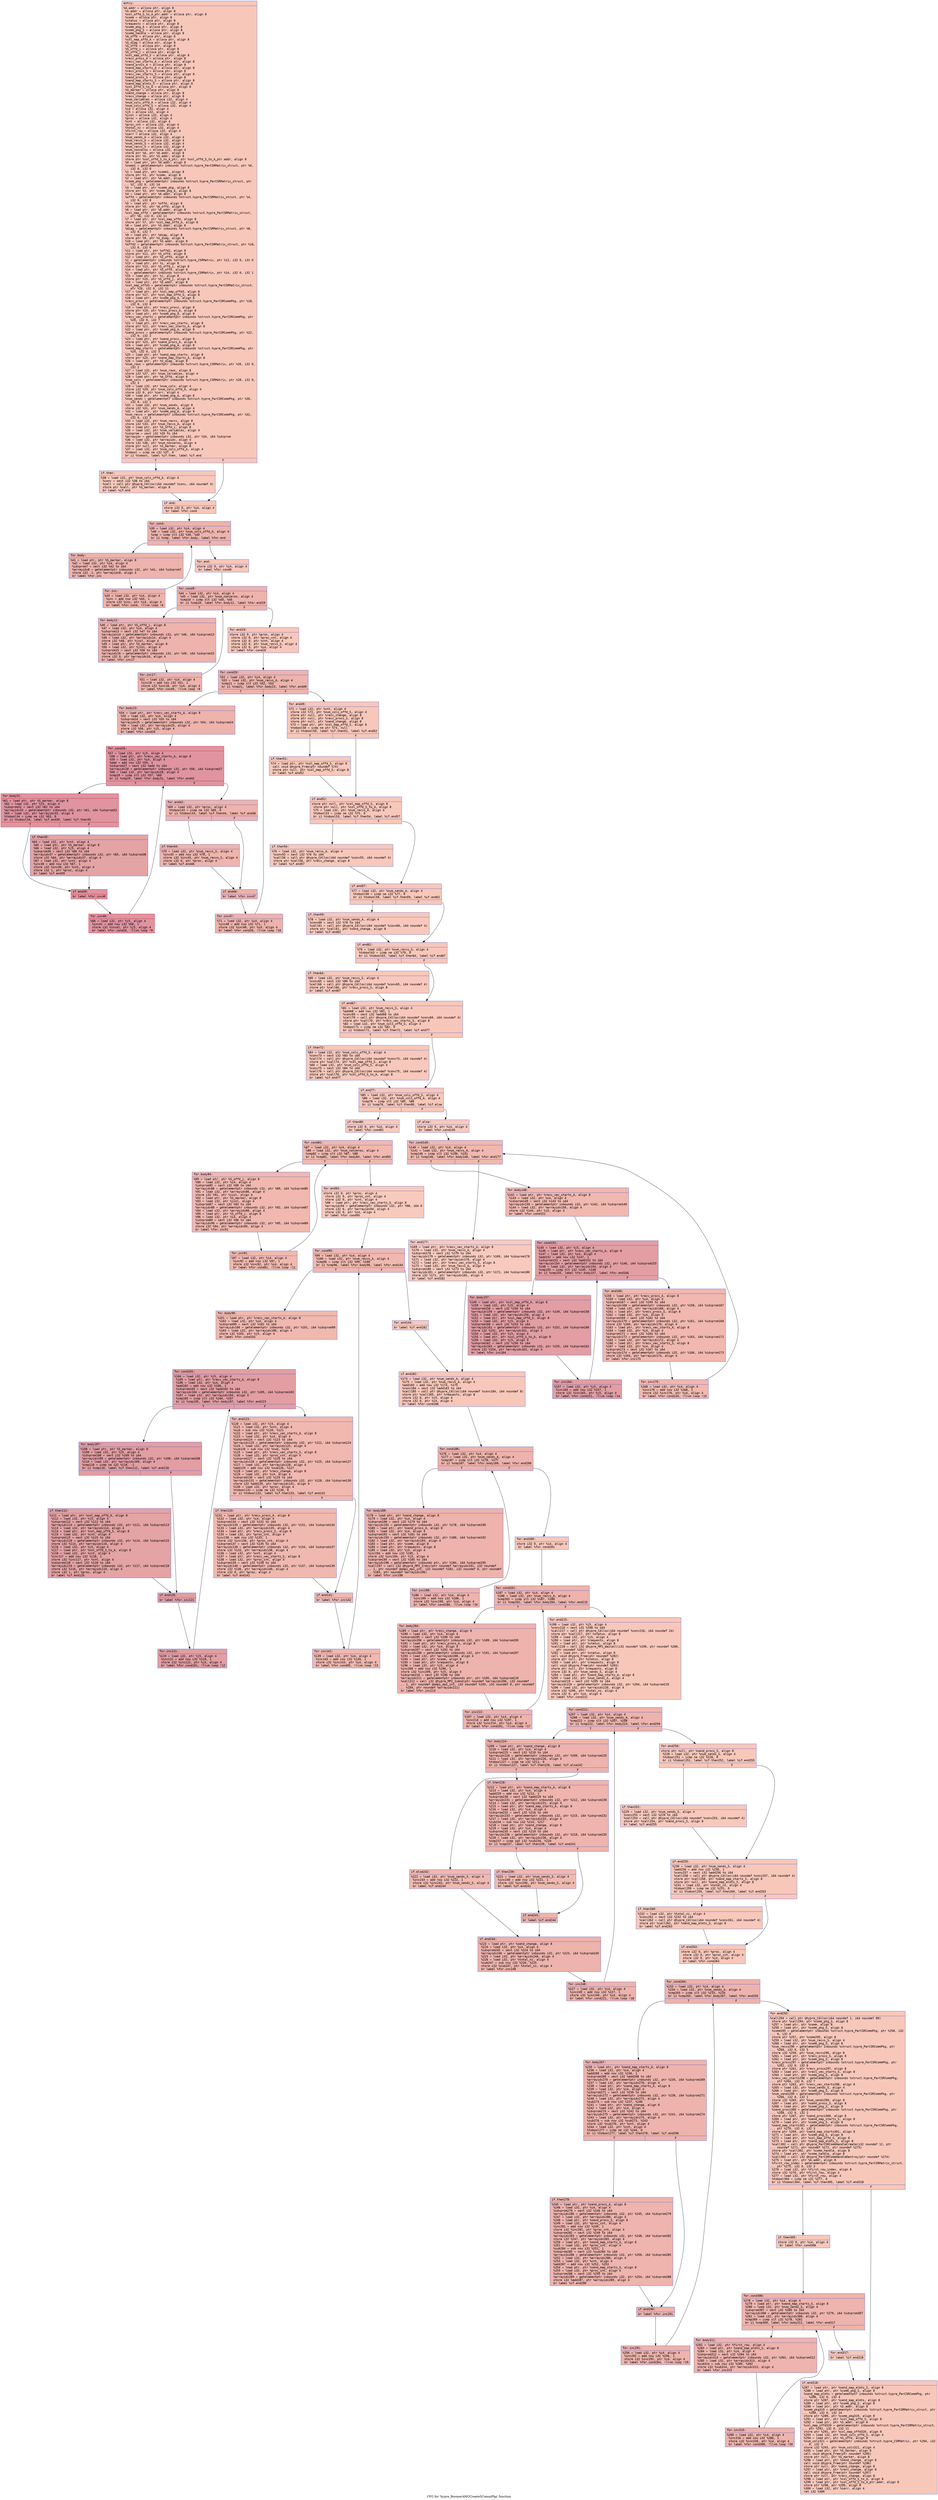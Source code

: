 digraph "CFG for 'hypre_BoomerAMGCreateSCommPkg' function" {
	label="CFG for 'hypre_BoomerAMGCreateSCommPkg' function";

	Node0x55f07171a3d0 [shape=record,color="#3d50c3ff", style=filled, fillcolor="#ec7f6370" fontname="Courier",label="{entry:\l|  %A.addr = alloca ptr, align 8\l  %S.addr = alloca ptr, align 8\l  %col_offd_S_to_A_ptr.addr = alloca ptr, align 8\l  %comm = alloca ptr, align 8\l  %status = alloca ptr, align 8\l  %requests = alloca ptr, align 8\l  %comm_pkg_A = alloca ptr, align 8\l  %comm_pkg_S = alloca ptr, align 8\l  %comm_handle = alloca ptr, align 8\l  %A_offd = alloca ptr, align 8\l  %col_map_offd_A = alloca ptr, align 8\l  %S_diag = alloca ptr, align 8\l  %S_offd = alloca ptr, align 8\l  %S_offd_i = alloca ptr, align 8\l  %S_offd_j = alloca ptr, align 8\l  %col_map_offd_S = alloca ptr, align 8\l  %recv_procs_A = alloca ptr, align 8\l  %recv_vec_starts_A = alloca ptr, align 8\l  %send_procs_A = alloca ptr, align 8\l  %send_map_starts_A = alloca ptr, align 8\l  %recv_procs_S = alloca ptr, align 8\l  %recv_vec_starts_S = alloca ptr, align 8\l  %send_procs_S = alloca ptr, align 8\l  %send_map_starts_S = alloca ptr, align 8\l  %send_map_elmts_S = alloca ptr, align 8\l  %col_offd_S_to_A = alloca ptr, align 8\l  %S_marker = alloca ptr, align 8\l  %send_change = alloca ptr, align 8\l  %recv_change = alloca ptr, align 8\l  %num_variables = alloca i32, align 4\l  %num_cols_offd_A = alloca i32, align 4\l  %num_cols_offd_S = alloca i32, align 4\l  %i4 = alloca i32, align 4\l  %j5 = alloca i32, align 4\l  %jcol = alloca i32, align 4\l  %proc = alloca i32, align 4\l  %cnt = alloca i32, align 4\l  %proc_cnt = alloca i32, align 4\l  %total_nz = alloca i32, align 4\l  %first_row = alloca i32, align 4\l  %ierr = alloca i32, align 4\l  %num_sends_A = alloca i32, align 4\l  %num_recvs_A = alloca i32, align 4\l  %num_sends_S = alloca i32, align 4\l  %num_recvs_S = alloca i32, align 4\l  %num_nonzeros = alloca i32, align 4\l  store ptr %A, ptr %A.addr, align 8\l  store ptr %S, ptr %S.addr, align 8\l  store ptr %col_offd_S_to_A_ptr, ptr %col_offd_S_to_A_ptr.addr, align 8\l  %0 = load ptr, ptr %A.addr, align 8\l  %comm1 = getelementptr inbounds %struct.hypre_ParCSRMatrix_struct, ptr %0,\l... i32 0, i32 0\l  %1 = load ptr, ptr %comm1, align 8\l  store ptr %1, ptr %comm, align 8\l  %2 = load ptr, ptr %A.addr, align 8\l  %comm_pkg = getelementptr inbounds %struct.hypre_ParCSRMatrix_struct, ptr\l... %2, i32 0, i32 14\l  %3 = load ptr, ptr %comm_pkg, align 8\l  store ptr %3, ptr %comm_pkg_A, align 8\l  %4 = load ptr, ptr %A.addr, align 8\l  %offd = getelementptr inbounds %struct.hypre_ParCSRMatrix_struct, ptr %4,\l... i32 0, i32 8\l  %5 = load ptr, ptr %offd, align 8\l  store ptr %5, ptr %A_offd, align 8\l  %6 = load ptr, ptr %A.addr, align 8\l  %col_map_offd = getelementptr inbounds %struct.hypre_ParCSRMatrix_struct,\l... ptr %6, i32 0, i32 11\l  %7 = load ptr, ptr %col_map_offd, align 8\l  store ptr %7, ptr %col_map_offd_A, align 8\l  %8 = load ptr, ptr %S.addr, align 8\l  %diag = getelementptr inbounds %struct.hypre_ParCSRMatrix_struct, ptr %8,\l... i32 0, i32 7\l  %9 = load ptr, ptr %diag, align 8\l  store ptr %9, ptr %S_diag, align 8\l  %10 = load ptr, ptr %S.addr, align 8\l  %offd2 = getelementptr inbounds %struct.hypre_ParCSRMatrix_struct, ptr %10,\l... i32 0, i32 8\l  %11 = load ptr, ptr %offd2, align 8\l  store ptr %11, ptr %S_offd, align 8\l  %12 = load ptr, ptr %S_offd, align 8\l  %i = getelementptr inbounds %struct.hypre_CSRMatrix, ptr %12, i32 0, i32 0\l  %13 = load ptr, ptr %i, align 8\l  store ptr %13, ptr %S_offd_i, align 8\l  %14 = load ptr, ptr %S_offd, align 8\l  %j = getelementptr inbounds %struct.hypre_CSRMatrix, ptr %14, i32 0, i32 1\l  %15 = load ptr, ptr %j, align 8\l  store ptr %15, ptr %S_offd_j, align 8\l  %16 = load ptr, ptr %S.addr, align 8\l  %col_map_offd3 = getelementptr inbounds %struct.hypre_ParCSRMatrix_struct,\l... ptr %16, i32 0, i32 11\l  %17 = load ptr, ptr %col_map_offd3, align 8\l  store ptr %17, ptr %col_map_offd_S, align 8\l  %18 = load ptr, ptr %comm_pkg_A, align 8\l  %recv_procs = getelementptr inbounds %struct.hypre_ParCSRCommPkg, ptr %18,\l... i32 0, i32 6\l  %19 = load ptr, ptr %recv_procs, align 8\l  store ptr %19, ptr %recv_procs_A, align 8\l  %20 = load ptr, ptr %comm_pkg_A, align 8\l  %recv_vec_starts = getelementptr inbounds %struct.hypre_ParCSRCommPkg, ptr\l... %20, i32 0, i32 7\l  %21 = load ptr, ptr %recv_vec_starts, align 8\l  store ptr %21, ptr %recv_vec_starts_A, align 8\l  %22 = load ptr, ptr %comm_pkg_A, align 8\l  %send_procs = getelementptr inbounds %struct.hypre_ParCSRCommPkg, ptr %22,\l... i32 0, i32 2\l  %23 = load ptr, ptr %send_procs, align 8\l  store ptr %23, ptr %send_procs_A, align 8\l  %24 = load ptr, ptr %comm_pkg_A, align 8\l  %send_map_starts = getelementptr inbounds %struct.hypre_ParCSRCommPkg, ptr\l... %24, i32 0, i32 3\l  %25 = load ptr, ptr %send_map_starts, align 8\l  store ptr %25, ptr %send_map_starts_A, align 8\l  %26 = load ptr, ptr %S_diag, align 8\l  %num_rows = getelementptr inbounds %struct.hypre_CSRMatrix, ptr %26, i32 0,\l... i32 2\l  %27 = load i32, ptr %num_rows, align 8\l  store i32 %27, ptr %num_variables, align 4\l  %28 = load ptr, ptr %A_offd, align 8\l  %num_cols = getelementptr inbounds %struct.hypre_CSRMatrix, ptr %28, i32 0,\l... i32 3\l  %29 = load i32, ptr %num_cols, align 4\l  store i32 %29, ptr %num_cols_offd_A, align 4\l  store i32 0, ptr %ierr, align 4\l  %30 = load ptr, ptr %comm_pkg_A, align 8\l  %num_sends = getelementptr inbounds %struct.hypre_ParCSRCommPkg, ptr %30,\l... i32 0, i32 1\l  %31 = load i32, ptr %num_sends, align 8\l  store i32 %31, ptr %num_sends_A, align 4\l  %32 = load ptr, ptr %comm_pkg_A, align 8\l  %num_recvs = getelementptr inbounds %struct.hypre_ParCSRCommPkg, ptr %32,\l... i32 0, i32 5\l  %33 = load i32, ptr %num_recvs, align 8\l  store i32 %33, ptr %num_recvs_A, align 4\l  %34 = load ptr, ptr %S_offd_i, align 8\l  %35 = load i32, ptr %num_variables, align 4\l  %idxprom = sext i32 %35 to i64\l  %arrayidx = getelementptr inbounds i32, ptr %34, i64 %idxprom\l  %36 = load i32, ptr %arrayidx, align 4\l  store i32 %36, ptr %num_nonzeros, align 4\l  store ptr null, ptr %S_marker, align 8\l  %37 = load i32, ptr %num_cols_offd_A, align 4\l  %tobool = icmp ne i32 %37, 0\l  br i1 %tobool, label %if.then, label %if.end\l|{<s0>T|<s1>F}}"];
	Node0x55f07171a3d0:s0 -> Node0x55f0717200f0[tooltip="entry -> if.then\nProbability 62.50%" ];
	Node0x55f07171a3d0:s1 -> Node0x55f071720160[tooltip="entry -> if.end\nProbability 37.50%" ];
	Node0x55f0717200f0 [shape=record,color="#3d50c3ff", style=filled, fillcolor="#ed836670" fontname="Courier",label="{if.then:\l|  %38 = load i32, ptr %num_cols_offd_A, align 4\l  %conv = sext i32 %38 to i64\l  %call = call ptr @hypre_CAlloc(i64 noundef %conv, i64 noundef 4)\l  store ptr %call, ptr %S_marker, align 8\l  br label %if.end\l}"];
	Node0x55f0717200f0 -> Node0x55f071720160[tooltip="if.then -> if.end\nProbability 100.00%" ];
	Node0x55f071720160 [shape=record,color="#3d50c3ff", style=filled, fillcolor="#ec7f6370" fontname="Courier",label="{if.end:\l|  store i32 0, ptr %i4, align 4\l  br label %for.cond\l}"];
	Node0x55f071720160 -> Node0x55f071720690[tooltip="if.end -> for.cond\nProbability 100.00%" ];
	Node0x55f071720690 [shape=record,color="#3d50c3ff", style=filled, fillcolor="#d6524470" fontname="Courier",label="{for.cond:\l|  %39 = load i32, ptr %i4, align 4\l  %40 = load i32, ptr %num_cols_offd_A, align 4\l  %cmp = icmp slt i32 %39, %40\l  br i1 %cmp, label %for.body, label %for.end\l|{<s0>T|<s1>F}}"];
	Node0x55f071720690:s0 -> Node0x55f0717208e0[tooltip="for.cond -> for.body\nProbability 96.88%" ];
	Node0x55f071720690:s1 -> Node0x55f071720930[tooltip="for.cond -> for.end\nProbability 3.12%" ];
	Node0x55f0717208e0 [shape=record,color="#3d50c3ff", style=filled, fillcolor="#d6524470" fontname="Courier",label="{for.body:\l|  %41 = load ptr, ptr %S_marker, align 8\l  %42 = load i32, ptr %i4, align 4\l  %idxprom7 = sext i32 %42 to i64\l  %arrayidx8 = getelementptr inbounds i32, ptr %41, i64 %idxprom7\l  store i32 -1, ptr %arrayidx8, align 4\l  br label %for.inc\l}"];
	Node0x55f0717208e0 -> Node0x55f071720d60[tooltip="for.body -> for.inc\nProbability 100.00%" ];
	Node0x55f071720d60 [shape=record,color="#3d50c3ff", style=filled, fillcolor="#d6524470" fontname="Courier",label="{for.inc:\l|  %43 = load i32, ptr %i4, align 4\l  %inc = add nsw i32 %43, 1\l  store i32 %inc, ptr %i4, align 4\l  br label %for.cond, !llvm.loop !6\l}"];
	Node0x55f071720d60 -> Node0x55f071720690[tooltip="for.inc -> for.cond\nProbability 100.00%" ];
	Node0x55f071720930 [shape=record,color="#3d50c3ff", style=filled, fillcolor="#ec7f6370" fontname="Courier",label="{for.end:\l|  store i32 0, ptr %i4, align 4\l  br label %for.cond9\l}"];
	Node0x55f071720930 -> Node0x55f071721270[tooltip="for.end -> for.cond9\nProbability 100.00%" ];
	Node0x55f071721270 [shape=record,color="#3d50c3ff", style=filled, fillcolor="#d6524470" fontname="Courier",label="{for.cond9:\l|  %44 = load i32, ptr %i4, align 4\l  %45 = load i32, ptr %num_nonzeros, align 4\l  %cmp10 = icmp slt i32 %44, %45\l  br i1 %cmp10, label %for.body12, label %for.end19\l|{<s0>T|<s1>F}}"];
	Node0x55f071721270:s0 -> Node0x55f071721510[tooltip="for.cond9 -> for.body12\nProbability 96.88%" ];
	Node0x55f071721270:s1 -> Node0x55f071721590[tooltip="for.cond9 -> for.end19\nProbability 3.12%" ];
	Node0x55f071721510 [shape=record,color="#3d50c3ff", style=filled, fillcolor="#d6524470" fontname="Courier",label="{for.body12:\l|  %46 = load ptr, ptr %S_offd_j, align 8\l  %47 = load i32, ptr %i4, align 4\l  %idxprom13 = sext i32 %47 to i64\l  %arrayidx14 = getelementptr inbounds i32, ptr %46, i64 %idxprom13\l  %48 = load i32, ptr %arrayidx14, align 4\l  store i32 %48, ptr %jcol, align 4\l  %49 = load ptr, ptr %S_marker, align 8\l  %50 = load i32, ptr %jcol, align 4\l  %idxprom15 = sext i32 %50 to i64\l  %arrayidx16 = getelementptr inbounds i32, ptr %49, i64 %idxprom15\l  store i32 0, ptr %arrayidx16, align 4\l  br label %for.inc17\l}"];
	Node0x55f071721510 -> Node0x55f071722570[tooltip="for.body12 -> for.inc17\nProbability 100.00%" ];
	Node0x55f071722570 [shape=record,color="#3d50c3ff", style=filled, fillcolor="#d6524470" fontname="Courier",label="{for.inc17:\l|  %51 = load i32, ptr %i4, align 4\l  %inc18 = add nsw i32 %51, 1\l  store i32 %inc18, ptr %i4, align 4\l  br label %for.cond9, !llvm.loop !8\l}"];
	Node0x55f071722570 -> Node0x55f071721270[tooltip="for.inc17 -> for.cond9\nProbability 100.00%" ];
	Node0x55f071721590 [shape=record,color="#3d50c3ff", style=filled, fillcolor="#ec7f6370" fontname="Courier",label="{for.end19:\l|  store i32 0, ptr %proc, align 4\l  store i32 0, ptr %proc_cnt, align 4\l  store i32 0, ptr %cnt, align 4\l  store i32 0, ptr %num_recvs_S, align 4\l  store i32 0, ptr %i4, align 4\l  br label %for.cond20\l}"];
	Node0x55f071721590 -> Node0x55f071722d10[tooltip="for.end19 -> for.cond20\nProbability 100.00%" ];
	Node0x55f071722d10 [shape=record,color="#3d50c3ff", style=filled, fillcolor="#d6524470" fontname="Courier",label="{for.cond20:\l|  %52 = load i32, ptr %i4, align 4\l  %53 = load i32, ptr %num_recvs_A, align 4\l  %cmp21 = icmp slt i32 %52, %53\l  br i1 %cmp21, label %for.body23, label %for.end49\l|{<s0>T|<s1>F}}"];
	Node0x55f071722d10:s0 -> Node0x55f071722fb0[tooltip="for.cond20 -> for.body23\nProbability 96.88%" ];
	Node0x55f071722d10:s1 -> Node0x55f071723030[tooltip="for.cond20 -> for.end49\nProbability 3.12%" ];
	Node0x55f071722fb0 [shape=record,color="#3d50c3ff", style=filled, fillcolor="#d6524470" fontname="Courier",label="{for.body23:\l|  %54 = load ptr, ptr %recv_vec_starts_A, align 8\l  %55 = load i32, ptr %i4, align 4\l  %idxprom24 = sext i32 %55 to i64\l  %arrayidx25 = getelementptr inbounds i32, ptr %54, i64 %idxprom24\l  %56 = load i32, ptr %arrayidx25, align 4\l  store i32 %56, ptr %j5, align 4\l  br label %for.cond26\l}"];
	Node0x55f071722fb0 -> Node0x55f07171c880[tooltip="for.body23 -> for.cond26\nProbability 100.00%" ];
	Node0x55f07171c880 [shape=record,color="#b70d28ff", style=filled, fillcolor="#b70d2870" fontname="Courier",label="{for.cond26:\l|  %57 = load i32, ptr %j5, align 4\l  %58 = load ptr, ptr %recv_vec_starts_A, align 8\l  %59 = load i32, ptr %i4, align 4\l  %add = add nsw i32 %59, 1\l  %idxprom27 = sext i32 %add to i64\l  %arrayidx28 = getelementptr inbounds i32, ptr %58, i64 %idxprom27\l  %60 = load i32, ptr %arrayidx28, align 4\l  %cmp29 = icmp slt i32 %57, %60\l  br i1 %cmp29, label %for.body31, label %for.end42\l|{<s0>T|<s1>F}}"];
	Node0x55f07171c880:s0 -> Node0x55f07171cc90[tooltip="for.cond26 -> for.body31\nProbability 96.88%" ];
	Node0x55f07171c880:s1 -> Node0x55f071724130[tooltip="for.cond26 -> for.end42\nProbability 3.12%" ];
	Node0x55f07171cc90 [shape=record,color="#b70d28ff", style=filled, fillcolor="#b70d2870" fontname="Courier",label="{for.body31:\l|  %61 = load ptr, ptr %S_marker, align 8\l  %62 = load i32, ptr %j5, align 4\l  %idxprom32 = sext i32 %62 to i64\l  %arrayidx33 = getelementptr inbounds i32, ptr %61, i64 %idxprom32\l  %63 = load i32, ptr %arrayidx33, align 4\l  %tobool34 = icmp ne i32 %63, 0\l  br i1 %tobool34, label %if.end39, label %if.then35\l|{<s0>T|<s1>F}}"];
	Node0x55f07171cc90:s0 -> Node0x55f071724610[tooltip="for.body31 -> if.end39\nProbability 62.50%" ];
	Node0x55f07171cc90:s1 -> Node0x55f071724690[tooltip="for.body31 -> if.then35\nProbability 37.50%" ];
	Node0x55f071724690 [shape=record,color="#3d50c3ff", style=filled, fillcolor="#c32e3170" fontname="Courier",label="{if.then35:\l|  %64 = load i32, ptr %cnt, align 4\l  %65 = load ptr, ptr %S_marker, align 8\l  %66 = load i32, ptr %j5, align 4\l  %idxprom36 = sext i32 %66 to i64\l  %arrayidx37 = getelementptr inbounds i32, ptr %65, i64 %idxprom36\l  store i32 %64, ptr %arrayidx37, align 4\l  %67 = load i32, ptr %cnt, align 4\l  %inc38 = add nsw i32 %67, 1\l  store i32 %inc38, ptr %cnt, align 4\l  store i32 1, ptr %proc, align 4\l  br label %if.end39\l}"];
	Node0x55f071724690 -> Node0x55f071724610[tooltip="if.then35 -> if.end39\nProbability 100.00%" ];
	Node0x55f071724610 [shape=record,color="#b70d28ff", style=filled, fillcolor="#b70d2870" fontname="Courier",label="{if.end39:\l|  br label %for.inc40\l}"];
	Node0x55f071724610 -> Node0x55f071724e30[tooltip="if.end39 -> for.inc40\nProbability 100.00%" ];
	Node0x55f071724e30 [shape=record,color="#b70d28ff", style=filled, fillcolor="#b70d2870" fontname="Courier",label="{for.inc40:\l|  %68 = load i32, ptr %j5, align 4\l  %inc41 = add nsw i32 %68, 1\l  store i32 %inc41, ptr %j5, align 4\l  br label %for.cond26, !llvm.loop !9\l}"];
	Node0x55f071724e30 -> Node0x55f07171c880[tooltip="for.inc40 -> for.cond26\nProbability 100.00%" ];
	Node0x55f071724130 [shape=record,color="#3d50c3ff", style=filled, fillcolor="#d6524470" fontname="Courier",label="{for.end42:\l|  %69 = load i32, ptr %proc, align 4\l  %tobool43 = icmp ne i32 %69, 0\l  br i1 %tobool43, label %if.then44, label %if.end46\l|{<s0>T|<s1>F}}"];
	Node0x55f071724130:s0 -> Node0x55f0717253f0[tooltip="for.end42 -> if.then44\nProbability 62.50%" ];
	Node0x55f071724130:s1 -> Node0x55f071725470[tooltip="for.end42 -> if.end46\nProbability 37.50%" ];
	Node0x55f0717253f0 [shape=record,color="#3d50c3ff", style=filled, fillcolor="#d8564670" fontname="Courier",label="{if.then44:\l|  %70 = load i32, ptr %num_recvs_S, align 4\l  %inc45 = add nsw i32 %70, 1\l  store i32 %inc45, ptr %num_recvs_S, align 4\l  store i32 0, ptr %proc, align 4\l  br label %if.end46\l}"];
	Node0x55f0717253f0 -> Node0x55f071725470[tooltip="if.then44 -> if.end46\nProbability 100.00%" ];
	Node0x55f071725470 [shape=record,color="#3d50c3ff", style=filled, fillcolor="#d6524470" fontname="Courier",label="{if.end46:\l|  br label %for.inc47\l}"];
	Node0x55f071725470 -> Node0x55f071725880[tooltip="if.end46 -> for.inc47\nProbability 100.00%" ];
	Node0x55f071725880 [shape=record,color="#3d50c3ff", style=filled, fillcolor="#d6524470" fontname="Courier",label="{for.inc47:\l|  %71 = load i32, ptr %i4, align 4\l  %inc48 = add nsw i32 %71, 1\l  store i32 %inc48, ptr %i4, align 4\l  br label %for.cond20, !llvm.loop !10\l}"];
	Node0x55f071725880 -> Node0x55f071722d10[tooltip="for.inc47 -> for.cond20\nProbability 100.00%" ];
	Node0x55f071723030 [shape=record,color="#3d50c3ff", style=filled, fillcolor="#ec7f6370" fontname="Courier",label="{for.end49:\l|  %72 = load i32, ptr %cnt, align 4\l  store i32 %72, ptr %num_cols_offd_S, align 4\l  store ptr null, ptr %recv_change, align 8\l  store ptr null, ptr %recv_procs_S, align 8\l  store ptr null, ptr %send_change, align 8\l  %73 = load ptr, ptr %col_map_offd_S, align 8\l  %tobool50 = icmp ne ptr %73, null\l  br i1 %tobool50, label %if.then51, label %if.end52\l|{<s0>T|<s1>F}}"];
	Node0x55f071723030:s0 -> Node0x55f071726140[tooltip="for.end49 -> if.then51\nProbability 62.50%" ];
	Node0x55f071723030:s1 -> Node0x55f0717261c0[tooltip="for.end49 -> if.end52\nProbability 37.50%" ];
	Node0x55f071726140 [shape=record,color="#3d50c3ff", style=filled, fillcolor="#ed836670" fontname="Courier",label="{if.then51:\l|  %74 = load ptr, ptr %col_map_offd_S, align 8\l  call void @hypre_Free(ptr noundef %74)\l  store ptr null, ptr %col_map_offd_S, align 8\l  br label %if.end52\l}"];
	Node0x55f071726140 -> Node0x55f0717261c0[tooltip="if.then51 -> if.end52\nProbability 100.00%" ];
	Node0x55f0717261c0 [shape=record,color="#3d50c3ff", style=filled, fillcolor="#ec7f6370" fontname="Courier",label="{if.end52:\l|  store ptr null, ptr %col_map_offd_S, align 8\l  store ptr null, ptr %col_offd_S_to_A, align 8\l  %75 = load i32, ptr %num_recvs_A, align 4\l  %tobool53 = icmp ne i32 %75, 0\l  br i1 %tobool53, label %if.then54, label %if.end57\l|{<s0>T|<s1>F}}"];
	Node0x55f0717261c0:s0 -> Node0x55f071726810[tooltip="if.end52 -> if.then54\nProbability 62.50%" ];
	Node0x55f0717261c0:s1 -> Node0x55f071726890[tooltip="if.end52 -> if.end57\nProbability 37.50%" ];
	Node0x55f071726810 [shape=record,color="#3d50c3ff", style=filled, fillcolor="#ed836670" fontname="Courier",label="{if.then54:\l|  %76 = load i32, ptr %num_recvs_A, align 4\l  %conv55 = sext i32 %76 to i64\l  %call56 = call ptr @hypre_CAlloc(i64 noundef %conv55, i64 noundef 4)\l  store ptr %call56, ptr %recv_change, align 8\l  br label %if.end57\l}"];
	Node0x55f071726810 -> Node0x55f071726890[tooltip="if.then54 -> if.end57\nProbability 100.00%" ];
	Node0x55f071726890 [shape=record,color="#3d50c3ff", style=filled, fillcolor="#ec7f6370" fontname="Courier",label="{if.end57:\l|  %77 = load i32, ptr %num_sends_A, align 4\l  %tobool58 = icmp ne i32 %77, 0\l  br i1 %tobool58, label %if.then59, label %if.end62\l|{<s0>T|<s1>F}}"];
	Node0x55f071726890:s0 -> Node0x55f071726e50[tooltip="if.end57 -> if.then59\nProbability 62.50%" ];
	Node0x55f071726890:s1 -> Node0x55f071726ed0[tooltip="if.end57 -> if.end62\nProbability 37.50%" ];
	Node0x55f071726e50 [shape=record,color="#3d50c3ff", style=filled, fillcolor="#ed836670" fontname="Courier",label="{if.then59:\l|  %78 = load i32, ptr %num_sends_A, align 4\l  %conv60 = sext i32 %78 to i64\l  %call61 = call ptr @hypre_CAlloc(i64 noundef %conv60, i64 noundef 4)\l  store ptr %call61, ptr %send_change, align 8\l  br label %if.end62\l}"];
	Node0x55f071726e50 -> Node0x55f071726ed0[tooltip="if.then59 -> if.end62\nProbability 100.00%" ];
	Node0x55f071726ed0 [shape=record,color="#3d50c3ff", style=filled, fillcolor="#ec7f6370" fontname="Courier",label="{if.end62:\l|  %79 = load i32, ptr %num_recvs_S, align 4\l  %tobool63 = icmp ne i32 %79, 0\l  br i1 %tobool63, label %if.then64, label %if.end67\l|{<s0>T|<s1>F}}"];
	Node0x55f071726ed0:s0 -> Node0x55f071727490[tooltip="if.end62 -> if.then64\nProbability 62.50%" ];
	Node0x55f071726ed0:s1 -> Node0x55f071727510[tooltip="if.end62 -> if.end67\nProbability 37.50%" ];
	Node0x55f071727490 [shape=record,color="#3d50c3ff", style=filled, fillcolor="#ed836670" fontname="Courier",label="{if.then64:\l|  %80 = load i32, ptr %num_recvs_S, align 4\l  %conv65 = sext i32 %80 to i64\l  %call66 = call ptr @hypre_CAlloc(i64 noundef %conv65, i64 noundef 4)\l  store ptr %call66, ptr %recv_procs_S, align 8\l  br label %if.end67\l}"];
	Node0x55f071727490 -> Node0x55f071727510[tooltip="if.then64 -> if.end67\nProbability 100.00%" ];
	Node0x55f071727510 [shape=record,color="#3d50c3ff", style=filled, fillcolor="#ec7f6370" fontname="Courier",label="{if.end67:\l|  %81 = load i32, ptr %num_recvs_S, align 4\l  %add68 = add nsw i32 %81, 1\l  %conv69 = sext i32 %add68 to i64\l  %call70 = call ptr @hypre_CAlloc(i64 noundef %conv69, i64 noundef 4)\l  store ptr %call70, ptr %recv_vec_starts_S, align 8\l  %82 = load i32, ptr %num_cols_offd_S, align 4\l  %tobool71 = icmp ne i32 %82, 0\l  br i1 %tobool71, label %if.then72, label %if.end77\l|{<s0>T|<s1>F}}"];
	Node0x55f071727510:s0 -> Node0x55f071727e90[tooltip="if.end67 -> if.then72\nProbability 62.50%" ];
	Node0x55f071727510:s1 -> Node0x55f071727ee0[tooltip="if.end67 -> if.end77\nProbability 37.50%" ];
	Node0x55f071727e90 [shape=record,color="#3d50c3ff", style=filled, fillcolor="#ed836670" fontname="Courier",label="{if.then72:\l|  %83 = load i32, ptr %num_cols_offd_S, align 4\l  %conv73 = sext i32 %83 to i64\l  %call74 = call ptr @hypre_CAlloc(i64 noundef %conv73, i64 noundef 4)\l  store ptr %call74, ptr %col_map_offd_S, align 8\l  %84 = load i32, ptr %num_cols_offd_S, align 4\l  %conv75 = sext i32 %84 to i64\l  %call76 = call ptr @hypre_CAlloc(i64 noundef %conv75, i64 noundef 4)\l  store ptr %call76, ptr %col_offd_S_to_A, align 8\l  br label %if.end77\l}"];
	Node0x55f071727e90 -> Node0x55f071727ee0[tooltip="if.then72 -> if.end77\nProbability 100.00%" ];
	Node0x55f071727ee0 [shape=record,color="#3d50c3ff", style=filled, fillcolor="#ec7f6370" fontname="Courier",label="{if.end77:\l|  %85 = load i32, ptr %num_cols_offd_S, align 4\l  %86 = load i32, ptr %num_cols_offd_A, align 4\l  %cmp78 = icmp slt i32 %85, %86\l  br i1 %cmp78, label %if.then80, label %if.else\l|{<s0>T|<s1>F}}"];
	Node0x55f071727ee0:s0 -> Node0x55f071728800[tooltip="if.end77 -> if.then80\nProbability 50.00%" ];
	Node0x55f071727ee0:s1 -> Node0x55f071728850[tooltip="if.end77 -> if.else\nProbability 50.00%" ];
	Node0x55f071728800 [shape=record,color="#3d50c3ff", style=filled, fillcolor="#ef886b70" fontname="Courier",label="{if.then80:\l|  store i32 0, ptr %i4, align 4\l  br label %for.cond81\l}"];
	Node0x55f071728800 -> Node0x55f071728a10[tooltip="if.then80 -> for.cond81\nProbability 100.00%" ];
	Node0x55f071728a10 [shape=record,color="#3d50c3ff", style=filled, fillcolor="#dc5d4a70" fontname="Courier",label="{for.cond81:\l|  %87 = load i32, ptr %i4, align 4\l  %88 = load i32, ptr %num_nonzeros, align 4\l  %cmp82 = icmp slt i32 %87, %88\l  br i1 %cmp82, label %for.body84, label %for.end93\l|{<s0>T|<s1>F}}"];
	Node0x55f071728a10:s0 -> Node0x55f071728cb0[tooltip="for.cond81 -> for.body84\nProbability 96.88%" ];
	Node0x55f071728a10:s1 -> Node0x55f071728d30[tooltip="for.cond81 -> for.end93\nProbability 3.12%" ];
	Node0x55f071728cb0 [shape=record,color="#3d50c3ff", style=filled, fillcolor="#dc5d4a70" fontname="Courier",label="{for.body84:\l|  %89 = load ptr, ptr %S_offd_j, align 8\l  %90 = load i32, ptr %i4, align 4\l  %idxprom85 = sext i32 %90 to i64\l  %arrayidx86 = getelementptr inbounds i32, ptr %89, i64 %idxprom85\l  %91 = load i32, ptr %arrayidx86, align 4\l  store i32 %91, ptr %jcol, align 4\l  %92 = load ptr, ptr %S_marker, align 8\l  %93 = load i32, ptr %jcol, align 4\l  %idxprom87 = sext i32 %93 to i64\l  %arrayidx88 = getelementptr inbounds i32, ptr %92, i64 %idxprom87\l  %94 = load i32, ptr %arrayidx88, align 4\l  %95 = load ptr, ptr %S_offd_j, align 8\l  %96 = load i32, ptr %i4, align 4\l  %idxprom89 = sext i32 %96 to i64\l  %arrayidx90 = getelementptr inbounds i32, ptr %95, i64 %idxprom89\l  store i32 %94, ptr %arrayidx90, align 4\l  br label %for.inc91\l}"];
	Node0x55f071728cb0 -> Node0x55f071721a50[tooltip="for.body84 -> for.inc91\nProbability 100.00%" ];
	Node0x55f071721a50 [shape=record,color="#3d50c3ff", style=filled, fillcolor="#dc5d4a70" fontname="Courier",label="{for.inc91:\l|  %97 = load i32, ptr %i4, align 4\l  %inc92 = add nsw i32 %97, 1\l  store i32 %inc92, ptr %i4, align 4\l  br label %for.cond81, !llvm.loop !11\l}"];
	Node0x55f071721a50 -> Node0x55f071728a10[tooltip="for.inc91 -> for.cond81\nProbability 100.00%" ];
	Node0x55f071728d30 [shape=record,color="#3d50c3ff", style=filled, fillcolor="#ef886b70" fontname="Courier",label="{for.end93:\l|  store i32 0, ptr %proc, align 4\l  store i32 0, ptr %proc_cnt, align 4\l  store i32 0, ptr %cnt, align 4\l  %98 = load ptr, ptr %recv_vec_starts_S, align 8\l  %arrayidx94 = getelementptr inbounds i32, ptr %98, i64 0\l  store i32 0, ptr %arrayidx94, align 4\l  store i32 0, ptr %i4, align 4\l  br label %for.cond95\l}"];
	Node0x55f071728d30 -> Node0x55f07172a910[tooltip="for.end93 -> for.cond95\nProbability 100.00%" ];
	Node0x55f07172a910 [shape=record,color="#3d50c3ff", style=filled, fillcolor="#dc5d4a70" fontname="Courier",label="{for.cond95:\l|  %99 = load i32, ptr %i4, align 4\l  %100 = load i32, ptr %num_recvs_A, align 4\l  %cmp96 = icmp slt i32 %99, %100\l  br i1 %cmp96, label %for.body98, label %for.end144\l|{<s0>T|<s1>F}}"];
	Node0x55f07172a910:s0 -> Node0x55f07172abb0[tooltip="for.cond95 -> for.body98\nProbability 96.88%" ];
	Node0x55f07172a910:s1 -> Node0x55f07172ac30[tooltip="for.cond95 -> for.end144\nProbability 3.12%" ];
	Node0x55f07172abb0 [shape=record,color="#3d50c3ff", style=filled, fillcolor="#dc5d4a70" fontname="Courier",label="{for.body98:\l|  %101 = load ptr, ptr %recv_vec_starts_A, align 8\l  %102 = load i32, ptr %i4, align 4\l  %idxprom99 = sext i32 %102 to i64\l  %arrayidx100 = getelementptr inbounds i32, ptr %101, i64 %idxprom99\l  %103 = load i32, ptr %arrayidx100, align 4\l  store i32 %103, ptr %j5, align 4\l  br label %for.cond101\l}"];
	Node0x55f07172abb0 -> Node0x55f07172b0f0[tooltip="for.body98 -> for.cond101\nProbability 100.00%" ];
	Node0x55f07172b0f0 [shape=record,color="#3d50c3ff", style=filled, fillcolor="#be242e70" fontname="Courier",label="{for.cond101:\l|  %104 = load i32, ptr %j5, align 4\l  %105 = load ptr, ptr %recv_vec_starts_A, align 8\l  %106 = load i32, ptr %i4, align 4\l  %add102 = add nsw i32 %106, 1\l  %idxprom103 = sext i32 %add102 to i64\l  %arrayidx104 = getelementptr inbounds i32, ptr %105, i64 %idxprom103\l  %107 = load i32, ptr %arrayidx104, align 4\l  %cmp105 = icmp slt i32 %104, %107\l  br i1 %cmp105, label %for.body107, label %for.end123\l|{<s0>T|<s1>F}}"];
	Node0x55f07172b0f0:s0 -> Node0x55f07172b6b0[tooltip="for.cond101 -> for.body107\nProbability 96.88%" ];
	Node0x55f07172b0f0:s1 -> Node0x55f07172b730[tooltip="for.cond101 -> for.end123\nProbability 3.12%" ];
	Node0x55f07172b6b0 [shape=record,color="#3d50c3ff", style=filled, fillcolor="#be242e70" fontname="Courier",label="{for.body107:\l|  %108 = load ptr, ptr %S_marker, align 8\l  %109 = load i32, ptr %j5, align 4\l  %idxprom108 = sext i32 %109 to i64\l  %arrayidx109 = getelementptr inbounds i32, ptr %108, i64 %idxprom108\l  %110 = load i32, ptr %arrayidx109, align 4\l  %cmp110 = icmp ne i32 %110, -1\l  br i1 %cmp110, label %if.then112, label %if.end120\l|{<s0>T|<s1>F}}"];
	Node0x55f07172b6b0:s0 -> Node0x55f07172bc00[tooltip="for.body107 -> if.then112\nProbability 62.50%" ];
	Node0x55f07172b6b0:s1 -> Node0x55f07172bc80[tooltip="for.body107 -> if.end120\nProbability 37.50%" ];
	Node0x55f07172bc00 [shape=record,color="#3d50c3ff", style=filled, fillcolor="#c32e3170" fontname="Courier",label="{if.then112:\l|  %111 = load ptr, ptr %col_map_offd_A, align 8\l  %112 = load i32, ptr %j5, align 4\l  %idxprom113 = sext i32 %112 to i64\l  %arrayidx114 = getelementptr inbounds i32, ptr %111, i64 %idxprom113\l  %113 = load i32, ptr %arrayidx114, align 4\l  %114 = load ptr, ptr %col_map_offd_S, align 8\l  %115 = load i32, ptr %cnt, align 4\l  %idxprom115 = sext i32 %115 to i64\l  %arrayidx116 = getelementptr inbounds i32, ptr %114, i64 %idxprom115\l  store i32 %113, ptr %arrayidx116, align 4\l  %116 = load i32, ptr %j5, align 4\l  %117 = load ptr, ptr %col_offd_S_to_A, align 8\l  %118 = load i32, ptr %cnt, align 4\l  %inc117 = add nsw i32 %118, 1\l  store i32 %inc117, ptr %cnt, align 4\l  %idxprom118 = sext i32 %118 to i64\l  %arrayidx119 = getelementptr inbounds i32, ptr %117, i64 %idxprom118\l  store i32 %116, ptr %arrayidx119, align 4\l  store i32 1, ptr %proc, align 4\l  br label %if.end120\l}"];
	Node0x55f07172bc00 -> Node0x55f07172bc80[tooltip="if.then112 -> if.end120\nProbability 100.00%" ];
	Node0x55f07172bc80 [shape=record,color="#3d50c3ff", style=filled, fillcolor="#be242e70" fontname="Courier",label="{if.end120:\l|  br label %for.inc121\l}"];
	Node0x55f07172bc80 -> Node0x55f07172c9a0[tooltip="if.end120 -> for.inc121\nProbability 100.00%" ];
	Node0x55f07172c9a0 [shape=record,color="#3d50c3ff", style=filled, fillcolor="#be242e70" fontname="Courier",label="{for.inc121:\l|  %119 = load i32, ptr %j5, align 4\l  %inc122 = add nsw i32 %119, 1\l  store i32 %inc122, ptr %j5, align 4\l  br label %for.cond101, !llvm.loop !12\l}"];
	Node0x55f07172c9a0 -> Node0x55f07172b0f0[tooltip="for.inc121 -> for.cond101\nProbability 100.00%" ];
	Node0x55f07172b730 [shape=record,color="#3d50c3ff", style=filled, fillcolor="#dc5d4a70" fontname="Courier",label="{for.end123:\l|  %120 = load i32, ptr %j5, align 4\l  %121 = load i32, ptr %cnt, align 4\l  %sub = sub nsw i32 %120, %121\l  %122 = load ptr, ptr %recv_vec_starts_A, align 8\l  %123 = load i32, ptr %i4, align 4\l  %idxprom124 = sext i32 %123 to i64\l  %arrayidx125 = getelementptr inbounds i32, ptr %122, i64 %idxprom124\l  %124 = load i32, ptr %arrayidx125, align 4\l  %sub126 = sub nsw i32 %sub, %124\l  %125 = load ptr, ptr %recv_vec_starts_S, align 8\l  %126 = load i32, ptr %proc_cnt, align 4\l  %idxprom127 = sext i32 %126 to i64\l  %arrayidx128 = getelementptr inbounds i32, ptr %125, i64 %idxprom127\l  %127 = load i32, ptr %arrayidx128, align 4\l  %add129 = add nsw i32 %sub126, %127\l  %128 = load ptr, ptr %recv_change, align 8\l  %129 = load i32, ptr %i4, align 4\l  %idxprom130 = sext i32 %129 to i64\l  %arrayidx131 = getelementptr inbounds i32, ptr %128, i64 %idxprom130\l  store i32 %add129, ptr %arrayidx131, align 4\l  %130 = load i32, ptr %proc, align 4\l  %tobool132 = icmp ne i32 %130, 0\l  br i1 %tobool132, label %if.then133, label %if.end141\l|{<s0>T|<s1>F}}"];
	Node0x55f07172b730:s0 -> Node0x55f071723680[tooltip="for.end123 -> if.then133\nProbability 62.50%" ];
	Node0x55f07172b730:s1 -> Node0x55f071723700[tooltip="for.end123 -> if.end141\nProbability 37.50%" ];
	Node0x55f071723680 [shape=record,color="#3d50c3ff", style=filled, fillcolor="#de614d70" fontname="Courier",label="{if.then133:\l|  %131 = load ptr, ptr %recv_procs_A, align 8\l  %132 = load i32, ptr %i4, align 4\l  %idxprom134 = sext i32 %132 to i64\l  %arrayidx135 = getelementptr inbounds i32, ptr %131, i64 %idxprom134\l  %133 = load i32, ptr %arrayidx135, align 4\l  %134 = load ptr, ptr %recv_procs_S, align 8\l  %135 = load i32, ptr %proc_cnt, align 4\l  %inc136 = add nsw i32 %135, 1\l  store i32 %inc136, ptr %proc_cnt, align 4\l  %idxprom137 = sext i32 %135 to i64\l  %arrayidx138 = getelementptr inbounds i32, ptr %134, i64 %idxprom137\l  store i32 %133, ptr %arrayidx138, align 4\l  %136 = load i32, ptr %cnt, align 4\l  %137 = load ptr, ptr %recv_vec_starts_S, align 8\l  %138 = load i32, ptr %proc_cnt, align 4\l  %idxprom139 = sext i32 %138 to i64\l  %arrayidx140 = getelementptr inbounds i32, ptr %137, i64 %idxprom139\l  store i32 %136, ptr %arrayidx140, align 4\l  store i32 0, ptr %proc, align 4\l  br label %if.end141\l}"];
	Node0x55f071723680 -> Node0x55f071723700[tooltip="if.then133 -> if.end141\nProbability 100.00%" ];
	Node0x55f071723700 [shape=record,color="#3d50c3ff", style=filled, fillcolor="#dc5d4a70" fontname="Courier",label="{if.end141:\l|  br label %for.inc142\l}"];
	Node0x55f071723700 -> Node0x55f07172ff10[tooltip="if.end141 -> for.inc142\nProbability 100.00%" ];
	Node0x55f07172ff10 [shape=record,color="#3d50c3ff", style=filled, fillcolor="#dc5d4a70" fontname="Courier",label="{for.inc142:\l|  %139 = load i32, ptr %i4, align 4\l  %inc143 = add nsw i32 %139, 1\l  store i32 %inc143, ptr %i4, align 4\l  br label %for.cond95, !llvm.loop !13\l}"];
	Node0x55f07172ff10 -> Node0x55f07172a910[tooltip="for.inc142 -> for.cond95\nProbability 100.00%" ];
	Node0x55f07172ac30 [shape=record,color="#3d50c3ff", style=filled, fillcolor="#ef886b70" fontname="Courier",label="{for.end144:\l|  br label %if.end182\l}"];
	Node0x55f07172ac30 -> Node0x55f071730390[tooltip="for.end144 -> if.end182\nProbability 100.00%" ];
	Node0x55f071728850 [shape=record,color="#3d50c3ff", style=filled, fillcolor="#ef886b70" fontname="Courier",label="{if.else:\l|  store i32 0, ptr %i4, align 4\l  br label %for.cond145\l}"];
	Node0x55f071728850 -> Node0x55f071730520[tooltip="if.else -> for.cond145\nProbability 100.00%" ];
	Node0x55f071730520 [shape=record,color="#3d50c3ff", style=filled, fillcolor="#dc5d4a70" fontname="Courier",label="{for.cond145:\l|  %140 = load i32, ptr %i4, align 4\l  %141 = load i32, ptr %num_recvs_A, align 4\l  %cmp146 = icmp slt i32 %140, %141\l  br i1 %cmp146, label %for.body148, label %for.end177\l|{<s0>T|<s1>F}}"];
	Node0x55f071730520:s0 -> Node0x55f0717307c0[tooltip="for.cond145 -> for.body148\nProbability 96.88%" ];
	Node0x55f071730520:s1 -> Node0x55f071730840[tooltip="for.cond145 -> for.end177\nProbability 3.12%" ];
	Node0x55f0717307c0 [shape=record,color="#3d50c3ff", style=filled, fillcolor="#dc5d4a70" fontname="Courier",label="{for.body148:\l|  %142 = load ptr, ptr %recv_vec_starts_A, align 8\l  %143 = load i32, ptr %i4, align 4\l  %idxprom149 = sext i32 %143 to i64\l  %arrayidx150 = getelementptr inbounds i32, ptr %142, i64 %idxprom149\l  %144 = load i32, ptr %arrayidx150, align 4\l  store i32 %144, ptr %j5, align 4\l  br label %for.cond151\l}"];
	Node0x55f0717307c0 -> Node0x55f071730d00[tooltip="for.body148 -> for.cond151\nProbability 100.00%" ];
	Node0x55f071730d00 [shape=record,color="#3d50c3ff", style=filled, fillcolor="#be242e70" fontname="Courier",label="{for.cond151:\l|  %145 = load i32, ptr %j5, align 4\l  %146 = load ptr, ptr %recv_vec_starts_A, align 8\l  %147 = load i32, ptr %i4, align 4\l  %add152 = add nsw i32 %147, 1\l  %idxprom153 = sext i32 %add152 to i64\l  %arrayidx154 = getelementptr inbounds i32, ptr %146, i64 %idxprom153\l  %148 = load i32, ptr %arrayidx154, align 4\l  %cmp155 = icmp slt i32 %145, %148\l  br i1 %cmp155, label %for.body157, label %for.end166\l|{<s0>T|<s1>F}}"];
	Node0x55f071730d00:s0 -> Node0x55f0717312c0[tooltip="for.cond151 -> for.body157\nProbability 96.88%" ];
	Node0x55f071730d00:s1 -> Node0x55f071731340[tooltip="for.cond151 -> for.end166\nProbability 3.12%" ];
	Node0x55f0717312c0 [shape=record,color="#3d50c3ff", style=filled, fillcolor="#be242e70" fontname="Courier",label="{for.body157:\l|  %149 = load ptr, ptr %col_map_offd_A, align 8\l  %150 = load i32, ptr %j5, align 4\l  %idxprom158 = sext i32 %150 to i64\l  %arrayidx159 = getelementptr inbounds i32, ptr %149, i64 %idxprom158\l  %151 = load i32, ptr %arrayidx159, align 4\l  %152 = load ptr, ptr %col_map_offd_S, align 8\l  %153 = load i32, ptr %j5, align 4\l  %idxprom160 = sext i32 %153 to i64\l  %arrayidx161 = getelementptr inbounds i32, ptr %152, i64 %idxprom160\l  store i32 %151, ptr %arrayidx161, align 4\l  %154 = load i32, ptr %j5, align 4\l  %155 = load ptr, ptr %col_offd_S_to_A, align 8\l  %156 = load i32, ptr %j5, align 4\l  %idxprom162 = sext i32 %156 to i64\l  %arrayidx163 = getelementptr inbounds i32, ptr %155, i64 %idxprom162\l  store i32 %154, ptr %arrayidx163, align 4\l  br label %for.inc164\l}"];
	Node0x55f0717312c0 -> Node0x55f071731e00[tooltip="for.body157 -> for.inc164\nProbability 100.00%" ];
	Node0x55f071731e00 [shape=record,color="#3d50c3ff", style=filled, fillcolor="#be242e70" fontname="Courier",label="{for.inc164:\l|  %157 = load i32, ptr %j5, align 4\l  %inc165 = add nsw i32 %157, 1\l  store i32 %inc165, ptr %j5, align 4\l  br label %for.cond151, !llvm.loop !14\l}"];
	Node0x55f071731e00 -> Node0x55f071730d00[tooltip="for.inc164 -> for.cond151\nProbability 100.00%" ];
	Node0x55f071731340 [shape=record,color="#3d50c3ff", style=filled, fillcolor="#dc5d4a70" fontname="Courier",label="{for.end166:\l|  %158 = load ptr, ptr %recv_procs_A, align 8\l  %159 = load i32, ptr %i4, align 4\l  %idxprom167 = sext i32 %159 to i64\l  %arrayidx168 = getelementptr inbounds i32, ptr %158, i64 %idxprom167\l  %160 = load i32, ptr %arrayidx168, align 4\l  %161 = load ptr, ptr %recv_procs_S, align 8\l  %162 = load i32, ptr %i4, align 4\l  %idxprom169 = sext i32 %162 to i64\l  %arrayidx170 = getelementptr inbounds i32, ptr %161, i64 %idxprom169\l  store i32 %160, ptr %arrayidx170, align 4\l  %163 = load ptr, ptr %recv_vec_starts_A, align 8\l  %164 = load i32, ptr %i4, align 4\l  %idxprom171 = sext i32 %164 to i64\l  %arrayidx172 = getelementptr inbounds i32, ptr %163, i64 %idxprom171\l  %165 = load i32, ptr %arrayidx172, align 4\l  %166 = load ptr, ptr %recv_vec_starts_S, align 8\l  %167 = load i32, ptr %i4, align 4\l  %idxprom173 = sext i32 %167 to i64\l  %arrayidx174 = getelementptr inbounds i32, ptr %166, i64 %idxprom173\l  store i32 %165, ptr %arrayidx174, align 4\l  br label %for.inc175\l}"];
	Node0x55f071731340 -> Node0x55f0716e3840[tooltip="for.end166 -> for.inc175\nProbability 100.00%" ];
	Node0x55f0716e3840 [shape=record,color="#3d50c3ff", style=filled, fillcolor="#dc5d4a70" fontname="Courier",label="{for.inc175:\l|  %168 = load i32, ptr %i4, align 4\l  %inc176 = add nsw i32 %168, 1\l  store i32 %inc176, ptr %i4, align 4\l  br label %for.cond145, !llvm.loop !15\l}"];
	Node0x55f0716e3840 -> Node0x55f071730520[tooltip="for.inc175 -> for.cond145\nProbability 100.00%" ];
	Node0x55f071730840 [shape=record,color="#3d50c3ff", style=filled, fillcolor="#ef886b70" fontname="Courier",label="{for.end177:\l|  %169 = load ptr, ptr %recv_vec_starts_A, align 8\l  %170 = load i32, ptr %num_recvs_A, align 4\l  %idxprom178 = sext i32 %170 to i64\l  %arrayidx179 = getelementptr inbounds i32, ptr %169, i64 %idxprom178\l  %171 = load i32, ptr %arrayidx179, align 4\l  %172 = load ptr, ptr %recv_vec_starts_S, align 8\l  %173 = load i32, ptr %num_recvs_A, align 4\l  %idxprom180 = sext i32 %173 to i64\l  %arrayidx181 = getelementptr inbounds i32, ptr %172, i64 %idxprom180\l  store i32 %171, ptr %arrayidx181, align 4\l  br label %if.end182\l}"];
	Node0x55f071730840 -> Node0x55f071730390[tooltip="for.end177 -> if.end182\nProbability 100.00%" ];
	Node0x55f071730390 [shape=record,color="#3d50c3ff", style=filled, fillcolor="#ec7f6370" fontname="Courier",label="{if.end182:\l|  %174 = load i32, ptr %num_sends_A, align 4\l  %175 = load i32, ptr %num_recvs_A, align 4\l  %add183 = add nsw i32 %174, %175\l  %conv184 = sext i32 %add183 to i64\l  %call185 = call ptr @hypre_CAlloc(i64 noundef %conv184, i64 noundef 8)\l  store ptr %call185, ptr %requests, align 8\l  store i32 0, ptr %j5, align 4\l  store i32 0, ptr %i4, align 4\l  br label %for.cond186\l}"];
	Node0x55f071730390 -> Node0x55f0716e48d0[tooltip="if.end182 -> for.cond186\nProbability 100.00%" ];
	Node0x55f0716e48d0 [shape=record,color="#3d50c3ff", style=filled, fillcolor="#d6524470" fontname="Courier",label="{for.cond186:\l|  %176 = load i32, ptr %i4, align 4\l  %177 = load i32, ptr %num_sends_A, align 4\l  %cmp187 = icmp slt i32 %176, %177\l  br i1 %cmp187, label %for.body189, label %for.end200\l|{<s0>T|<s1>F}}"];
	Node0x55f0716e48d0:s0 -> Node0x55f0716e4b50[tooltip="for.cond186 -> for.body189\nProbability 96.88%" ];
	Node0x55f0716e48d0:s1 -> Node0x55f0716e4bd0[tooltip="for.cond186 -> for.end200\nProbability 3.12%" ];
	Node0x55f0716e4b50 [shape=record,color="#3d50c3ff", style=filled, fillcolor="#d6524470" fontname="Courier",label="{for.body189:\l|  %178 = load ptr, ptr %send_change, align 8\l  %179 = load i32, ptr %i4, align 4\l  %idxprom190 = sext i32 %179 to i64\l  %arrayidx191 = getelementptr inbounds i32, ptr %178, i64 %idxprom190\l  %180 = load ptr, ptr %send_procs_A, align 8\l  %181 = load i32, ptr %i4, align 4\l  %idxprom192 = sext i32 %181 to i64\l  %arrayidx193 = getelementptr inbounds i32, ptr %180, i64 %idxprom192\l  %182 = load i32, ptr %arrayidx193, align 4\l  %183 = load ptr, ptr %comm, align 8\l  %184 = load ptr, ptr %requests, align 8\l  %185 = load i32, ptr %j5, align 4\l  %inc194 = add nsw i32 %185, 1\l  store i32 %inc194, ptr %j5, align 4\l  %idxprom195 = sext i32 %185 to i64\l  %arrayidx196 = getelementptr inbounds ptr, ptr %184, i64 %idxprom195\l  %call197 = call i32 @hypre_MPI_Irecv(ptr noundef %arrayidx191, i32 noundef\l... 1, ptr noundef @ompi_mpi_int, i32 noundef %182, i32 noundef 0, ptr noundef\l... %183, ptr noundef %arrayidx196)\l  br label %for.inc198\l}"];
	Node0x55f0716e4b50 -> Node0x55f0716e59d0[tooltip="for.body189 -> for.inc198\nProbability 100.00%" ];
	Node0x55f0716e59d0 [shape=record,color="#3d50c3ff", style=filled, fillcolor="#d6524470" fontname="Courier",label="{for.inc198:\l|  %186 = load i32, ptr %i4, align 4\l  %inc199 = add nsw i32 %186, 1\l  store i32 %inc199, ptr %i4, align 4\l  br label %for.cond186, !llvm.loop !16\l}"];
	Node0x55f0716e59d0 -> Node0x55f0716e48d0[tooltip="for.inc198 -> for.cond186\nProbability 100.00%" ];
	Node0x55f0716e4bd0 [shape=record,color="#3d50c3ff", style=filled, fillcolor="#ec7f6370" fontname="Courier",label="{for.end200:\l|  store i32 0, ptr %i4, align 4\l  br label %for.cond201\l}"];
	Node0x55f0716e4bd0 -> Node0x55f0716e5e10[tooltip="for.end200 -> for.cond201\nProbability 100.00%" ];
	Node0x55f0716e5e10 [shape=record,color="#3d50c3ff", style=filled, fillcolor="#d6524470" fontname="Courier",label="{for.cond201:\l|  %187 = load i32, ptr %i4, align 4\l  %188 = load i32, ptr %num_recvs_A, align 4\l  %cmp202 = icmp slt i32 %187, %188\l  br i1 %cmp202, label %for.body204, label %for.end215\l|{<s0>T|<s1>F}}"];
	Node0x55f0716e5e10:s0 -> Node0x55f0716e60b0[tooltip="for.cond201 -> for.body204\nProbability 96.88%" ];
	Node0x55f0716e5e10:s1 -> Node0x55f0716e6130[tooltip="for.cond201 -> for.end215\nProbability 3.12%" ];
	Node0x55f0716e60b0 [shape=record,color="#3d50c3ff", style=filled, fillcolor="#d6524470" fontname="Courier",label="{for.body204:\l|  %189 = load ptr, ptr %recv_change, align 8\l  %190 = load i32, ptr %i4, align 4\l  %idxprom205 = sext i32 %190 to i64\l  %arrayidx206 = getelementptr inbounds i32, ptr %189, i64 %idxprom205\l  %191 = load ptr, ptr %recv_procs_A, align 8\l  %192 = load i32, ptr %i4, align 4\l  %idxprom207 = sext i32 %192 to i64\l  %arrayidx208 = getelementptr inbounds i32, ptr %191, i64 %idxprom207\l  %193 = load i32, ptr %arrayidx208, align 4\l  %194 = load ptr, ptr %comm, align 8\l  %195 = load ptr, ptr %requests, align 8\l  %196 = load i32, ptr %j5, align 4\l  %inc209 = add nsw i32 %196, 1\l  store i32 %inc209, ptr %j5, align 4\l  %idxprom210 = sext i32 %196 to i64\l  %arrayidx211 = getelementptr inbounds ptr, ptr %195, i64 %idxprom210\l  %call212 = call i32 @hypre_MPI_Isend(ptr noundef %arrayidx206, i32 noundef\l... 1, ptr noundef @ompi_mpi_int, i32 noundef %193, i32 noundef 0, ptr noundef\l... %194, ptr noundef %arrayidx211)\l  br label %for.inc213\l}"];
	Node0x55f0716e60b0 -> Node0x55f071729f40[tooltip="for.body204 -> for.inc213\nProbability 100.00%" ];
	Node0x55f071729f40 [shape=record,color="#3d50c3ff", style=filled, fillcolor="#d6524470" fontname="Courier",label="{for.inc213:\l|  %197 = load i32, ptr %i4, align 4\l  %inc214 = add nsw i32 %197, 1\l  store i32 %inc214, ptr %i4, align 4\l  br label %for.cond201, !llvm.loop !17\l}"];
	Node0x55f071729f40 -> Node0x55f0716e5e10[tooltip="for.inc213 -> for.cond201\nProbability 100.00%" ];
	Node0x55f0716e6130 [shape=record,color="#3d50c3ff", style=filled, fillcolor="#ec7f6370" fontname="Courier",label="{for.end215:\l|  %198 = load i32, ptr %j5, align 4\l  %conv216 = sext i32 %198 to i64\l  %call217 = call ptr @hypre_CAlloc(i64 noundef %conv216, i64 noundef 24)\l  store ptr %call217, ptr %status, align 8\l  %199 = load i32, ptr %j5, align 4\l  %200 = load ptr, ptr %requests, align 8\l  %201 = load ptr, ptr %status, align 8\l  %call218 = call i32 @hypre_MPI_Waitall(i32 noundef %199, ptr noundef %200,\l... ptr noundef %201)\l  %202 = load ptr, ptr %status, align 8\l  call void @hypre_Free(ptr noundef %202)\l  store ptr null, ptr %status, align 8\l  %203 = load ptr, ptr %requests, align 8\l  call void @hypre_Free(ptr noundef %203)\l  store ptr null, ptr %requests, align 8\l  store i32 0, ptr %num_sends_S, align 4\l  %204 = load ptr, ptr %send_map_starts_A, align 8\l  %205 = load i32, ptr %num_sends_A, align 4\l  %idxprom219 = sext i32 %205 to i64\l  %arrayidx220 = getelementptr inbounds i32, ptr %204, i64 %idxprom219\l  %206 = load i32, ptr %arrayidx220, align 4\l  store i32 %206, ptr %total_nz, align 4\l  store i32 0, ptr %i4, align 4\l  br label %for.cond221\l}"];
	Node0x55f0716e6130 -> Node0x55f0716e9180[tooltip="for.end215 -> for.cond221\nProbability 100.00%" ];
	Node0x55f0716e9180 [shape=record,color="#3d50c3ff", style=filled, fillcolor="#d6524470" fontname="Courier",label="{for.cond221:\l|  %207 = load i32, ptr %i4, align 4\l  %208 = load i32, ptr %num_sends_A, align 4\l  %cmp222 = icmp slt i32 %207, %208\l  br i1 %cmp222, label %for.body224, label %for.end250\l|{<s0>T|<s1>F}}"];
	Node0x55f0716e9180:s0 -> Node0x55f0716e9400[tooltip="for.cond221 -> for.body224\nProbability 96.88%" ];
	Node0x55f0716e9180:s1 -> Node0x55f0716e9480[tooltip="for.cond221 -> for.end250\nProbability 3.12%" ];
	Node0x55f0716e9400 [shape=record,color="#3d50c3ff", style=filled, fillcolor="#d6524470" fontname="Courier",label="{for.body224:\l|  %209 = load ptr, ptr %send_change, align 8\l  %210 = load i32, ptr %i4, align 4\l  %idxprom225 = sext i32 %210 to i64\l  %arrayidx226 = getelementptr inbounds i32, ptr %209, i64 %idxprom225\l  %211 = load i32, ptr %arrayidx226, align 4\l  %tobool227 = icmp ne i32 %211, 0\l  br i1 %tobool227, label %if.then228, label %if.else242\l|{<s0>T|<s1>F}}"];
	Node0x55f0716e9400:s0 -> Node0x55f0716e9960[tooltip="for.body224 -> if.then228\nProbability 62.50%" ];
	Node0x55f0716e9400:s1 -> Node0x55f0716e99e0[tooltip="for.body224 -> if.else242\nProbability 37.50%" ];
	Node0x55f0716e9960 [shape=record,color="#3d50c3ff", style=filled, fillcolor="#d8564670" fontname="Courier",label="{if.then228:\l|  %212 = load ptr, ptr %send_map_starts_A, align 8\l  %213 = load i32, ptr %i4, align 4\l  %add229 = add nsw i32 %213, 1\l  %idxprom230 = sext i32 %add229 to i64\l  %arrayidx231 = getelementptr inbounds i32, ptr %212, i64 %idxprom230\l  %214 = load i32, ptr %arrayidx231, align 4\l  %215 = load ptr, ptr %send_map_starts_A, align 8\l  %216 = load i32, ptr %i4, align 4\l  %idxprom232 = sext i32 %216 to i64\l  %arrayidx233 = getelementptr inbounds i32, ptr %215, i64 %idxprom232\l  %217 = load i32, ptr %arrayidx233, align 4\l  %sub234 = sub nsw i32 %214, %217\l  %218 = load ptr, ptr %send_change, align 8\l  %219 = load i32, ptr %i4, align 4\l  %idxprom235 = sext i32 %219 to i64\l  %arrayidx236 = getelementptr inbounds i32, ptr %218, i64 %idxprom235\l  %220 = load i32, ptr %arrayidx236, align 4\l  %cmp237 = icmp sgt i32 %sub234, %220\l  br i1 %cmp237, label %if.then239, label %if.end241\l|{<s0>T|<s1>F}}"];
	Node0x55f0716e9960:s0 -> Node0x55f0716ea5f0[tooltip="if.then228 -> if.then239\nProbability 50.00%" ];
	Node0x55f0716e9960:s1 -> Node0x55f0716ea670[tooltip="if.then228 -> if.end241\nProbability 50.00%" ];
	Node0x55f0716ea5f0 [shape=record,color="#3d50c3ff", style=filled, fillcolor="#de614d70" fontname="Courier",label="{if.then239:\l|  %221 = load i32, ptr %num_sends_S, align 4\l  %inc240 = add nsw i32 %221, 1\l  store i32 %inc240, ptr %num_sends_S, align 4\l  br label %if.end241\l}"];
	Node0x55f0716ea5f0 -> Node0x55f0716ea670[tooltip="if.then239 -> if.end241\nProbability 100.00%" ];
	Node0x55f0716ea670 [shape=record,color="#3d50c3ff", style=filled, fillcolor="#d8564670" fontname="Courier",label="{if.end241:\l|  br label %if.end244\l}"];
	Node0x55f0716ea670 -> Node0x55f071742030[tooltip="if.end241 -> if.end244\nProbability 100.00%" ];
	Node0x55f0716e99e0 [shape=record,color="#3d50c3ff", style=filled, fillcolor="#de614d70" fontname="Courier",label="{if.else242:\l|  %222 = load i32, ptr %num_sends_S, align 4\l  %inc243 = add nsw i32 %222, 1\l  store i32 %inc243, ptr %num_sends_S, align 4\l  br label %if.end244\l}"];
	Node0x55f0716e99e0 -> Node0x55f071742030[tooltip="if.else242 -> if.end244\nProbability 100.00%" ];
	Node0x55f071742030 [shape=record,color="#3d50c3ff", style=filled, fillcolor="#d6524470" fontname="Courier",label="{if.end244:\l|  %223 = load ptr, ptr %send_change, align 8\l  %224 = load i32, ptr %i4, align 4\l  %idxprom245 = sext i32 %224 to i64\l  %arrayidx246 = getelementptr inbounds i32, ptr %223, i64 %idxprom245\l  %225 = load i32, ptr %arrayidx246, align 4\l  %226 = load i32, ptr %total_nz, align 4\l  %sub247 = sub nsw i32 %226, %225\l  store i32 %sub247, ptr %total_nz, align 4\l  br label %for.inc248\l}"];
	Node0x55f071742030 -> Node0x55f071742820[tooltip="if.end244 -> for.inc248\nProbability 100.00%" ];
	Node0x55f071742820 [shape=record,color="#3d50c3ff", style=filled, fillcolor="#d6524470" fontname="Courier",label="{for.inc248:\l|  %227 = load i32, ptr %i4, align 4\l  %inc249 = add nsw i32 %227, 1\l  store i32 %inc249, ptr %i4, align 4\l  br label %for.cond221, !llvm.loop !18\l}"];
	Node0x55f071742820 -> Node0x55f0716e9180[tooltip="for.inc248 -> for.cond221\nProbability 100.00%" ];
	Node0x55f0716e9480 [shape=record,color="#3d50c3ff", style=filled, fillcolor="#ec7f6370" fontname="Courier",label="{for.end250:\l|  store ptr null, ptr %send_procs_S, align 8\l  %228 = load i32, ptr %num_sends_S, align 4\l  %tobool251 = icmp ne i32 %228, 0\l  br i1 %tobool251, label %if.then252, label %if.end255\l|{<s0>T|<s1>F}}"];
	Node0x55f0716e9480:s0 -> Node0x55f071742e80[tooltip="for.end250 -> if.then252\nProbability 62.50%" ];
	Node0x55f0716e9480:s1 -> Node0x55f071742f00[tooltip="for.end250 -> if.end255\nProbability 37.50%" ];
	Node0x55f071742e80 [shape=record,color="#3d50c3ff", style=filled, fillcolor="#ed836670" fontname="Courier",label="{if.then252:\l|  %229 = load i32, ptr %num_sends_S, align 4\l  %conv253 = sext i32 %229 to i64\l  %call254 = call ptr @hypre_CAlloc(i64 noundef %conv253, i64 noundef 4)\l  store ptr %call254, ptr %send_procs_S, align 8\l  br label %if.end255\l}"];
	Node0x55f071742e80 -> Node0x55f071742f00[tooltip="if.then252 -> if.end255\nProbability 100.00%" ];
	Node0x55f071742f00 [shape=record,color="#3d50c3ff", style=filled, fillcolor="#ec7f6370" fontname="Courier",label="{if.end255:\l|  %230 = load i32, ptr %num_sends_S, align 4\l  %add256 = add nsw i32 %230, 1\l  %conv257 = sext i32 %add256 to i64\l  %call258 = call ptr @hypre_CAlloc(i64 noundef %conv257, i64 noundef 4)\l  store ptr %call258, ptr %send_map_starts_S, align 8\l  store ptr null, ptr %send_map_elmts_S, align 8\l  %231 = load i32, ptr %total_nz, align 4\l  %tobool259 = icmp ne i32 %231, 0\l  br i1 %tobool259, label %if.then260, label %if.end263\l|{<s0>T|<s1>F}}"];
	Node0x55f071742f00:s0 -> Node0x55f071743940[tooltip="if.end255 -> if.then260\nProbability 62.50%" ];
	Node0x55f071742f00:s1 -> Node0x55f071743990[tooltip="if.end255 -> if.end263\nProbability 37.50%" ];
	Node0x55f071743940 [shape=record,color="#3d50c3ff", style=filled, fillcolor="#ed836670" fontname="Courier",label="{if.then260:\l|  %232 = load i32, ptr %total_nz, align 4\l  %conv261 = sext i32 %232 to i64\l  %call262 = call ptr @hypre_CAlloc(i64 noundef %conv261, i64 noundef 4)\l  store ptr %call262, ptr %send_map_elmts_S, align 8\l  br label %if.end263\l}"];
	Node0x55f071743940 -> Node0x55f071743990[tooltip="if.then260 -> if.end263\nProbability 100.00%" ];
	Node0x55f071743990 [shape=record,color="#3d50c3ff", style=filled, fillcolor="#ec7f6370" fontname="Courier",label="{if.end263:\l|  store i32 0, ptr %proc, align 4\l  store i32 0, ptr %proc_cnt, align 4\l  store i32 0, ptr %i4, align 4\l  br label %for.cond264\l}"];
	Node0x55f071743990 -> Node0x55f071744050[tooltip="if.end263 -> for.cond264\nProbability 100.00%" ];
	Node0x55f071744050 [shape=record,color="#3d50c3ff", style=filled, fillcolor="#d6524470" fontname="Courier",label="{for.cond264:\l|  %233 = load i32, ptr %i4, align 4\l  %234 = load i32, ptr %num_sends_A, align 4\l  %cmp265 = icmp slt i32 %233, %234\l  br i1 %cmp265, label %for.body267, label %for.end293\l|{<s0>T|<s1>F}}"];
	Node0x55f071744050:s0 -> Node0x55f0717442a0[tooltip="for.cond264 -> for.body267\nProbability 96.88%" ];
	Node0x55f071744050:s1 -> Node0x55f0717442f0[tooltip="for.cond264 -> for.end293\nProbability 3.12%" ];
	Node0x55f0717442a0 [shape=record,color="#3d50c3ff", style=filled, fillcolor="#d6524470" fontname="Courier",label="{for.body267:\l|  %235 = load ptr, ptr %send_map_starts_A, align 8\l  %236 = load i32, ptr %i4, align 4\l  %add268 = add nsw i32 %236, 1\l  %idxprom269 = sext i32 %add268 to i64\l  %arrayidx270 = getelementptr inbounds i32, ptr %235, i64 %idxprom269\l  %237 = load i32, ptr %arrayidx270, align 4\l  %238 = load ptr, ptr %send_map_starts_A, align 8\l  %239 = load i32, ptr %i4, align 4\l  %idxprom271 = sext i32 %239 to i64\l  %arrayidx272 = getelementptr inbounds i32, ptr %238, i64 %idxprom271\l  %240 = load i32, ptr %arrayidx272, align 4\l  %sub273 = sub nsw i32 %237, %240\l  %241 = load ptr, ptr %send_change, align 8\l  %242 = load i32, ptr %i4, align 4\l  %idxprom274 = sext i32 %242 to i64\l  %arrayidx275 = getelementptr inbounds i32, ptr %241, i64 %idxprom274\l  %243 = load i32, ptr %arrayidx275, align 4\l  %sub276 = sub nsw i32 %sub273, %243\l  store i32 %sub276, ptr %cnt, align 4\l  %244 = load i32, ptr %cnt, align 4\l  %tobool277 = icmp ne i32 %244, 0\l  br i1 %tobool277, label %if.then278, label %if.end290\l|{<s0>T|<s1>F}}"];
	Node0x55f0717442a0:s0 -> Node0x55f0717450e0[tooltip="for.body267 -> if.then278\nProbability 62.50%" ];
	Node0x55f0717442a0:s1 -> Node0x55f071745160[tooltip="for.body267 -> if.end290\nProbability 37.50%" ];
	Node0x55f0717450e0 [shape=record,color="#3d50c3ff", style=filled, fillcolor="#d8564670" fontname="Courier",label="{if.then278:\l|  %245 = load ptr, ptr %send_procs_A, align 8\l  %246 = load i32, ptr %i4, align 4\l  %idxprom279 = sext i32 %246 to i64\l  %arrayidx280 = getelementptr inbounds i32, ptr %245, i64 %idxprom279\l  %247 = load i32, ptr %arrayidx280, align 4\l  %248 = load ptr, ptr %send_procs_S, align 8\l  %249 = load i32, ptr %proc_cnt, align 4\l  %inc281 = add nsw i32 %249, 1\l  store i32 %inc281, ptr %proc_cnt, align 4\l  %idxprom282 = sext i32 %249 to i64\l  %arrayidx283 = getelementptr inbounds i32, ptr %248, i64 %idxprom282\l  store i32 %247, ptr %arrayidx283, align 4\l  %250 = load ptr, ptr %send_map_starts_S, align 8\l  %251 = load i32, ptr %proc_cnt, align 4\l  %sub284 = sub nsw i32 %251, 1\l  %idxprom285 = sext i32 %sub284 to i64\l  %arrayidx286 = getelementptr inbounds i32, ptr %250, i64 %idxprom285\l  %252 = load i32, ptr %arrayidx286, align 4\l  %253 = load i32, ptr %cnt, align 4\l  %add287 = add nsw i32 %252, %253\l  %254 = load ptr, ptr %send_map_starts_S, align 8\l  %255 = load i32, ptr %proc_cnt, align 4\l  %idxprom288 = sext i32 %255 to i64\l  %arrayidx289 = getelementptr inbounds i32, ptr %254, i64 %idxprom288\l  store i32 %add287, ptr %arrayidx289, align 4\l  br label %if.end290\l}"];
	Node0x55f0717450e0 -> Node0x55f071745160[tooltip="if.then278 -> if.end290\nProbability 100.00%" ];
	Node0x55f071745160 [shape=record,color="#3d50c3ff", style=filled, fillcolor="#d6524470" fontname="Courier",label="{if.end290:\l|  br label %for.inc291\l}"];
	Node0x55f071745160 -> Node0x55f071746230[tooltip="if.end290 -> for.inc291\nProbability 100.00%" ];
	Node0x55f071746230 [shape=record,color="#3d50c3ff", style=filled, fillcolor="#d6524470" fontname="Courier",label="{for.inc291:\l|  %256 = load i32, ptr %i4, align 4\l  %inc292 = add nsw i32 %256, 1\l  store i32 %inc292, ptr %i4, align 4\l  br label %for.cond264, !llvm.loop !19\l}"];
	Node0x55f071746230 -> Node0x55f071744050[tooltip="for.inc291 -> for.cond264\nProbability 100.00%" ];
	Node0x55f0717442f0 [shape=record,color="#3d50c3ff", style=filled, fillcolor="#ec7f6370" fontname="Courier",label="{for.end293:\l|  %call294 = call ptr @hypre_CAlloc(i64 noundef 1, i64 noundef 80)\l  store ptr %call294, ptr %comm_pkg_S, align 8\l  %257 = load ptr, ptr %comm, align 8\l  %258 = load ptr, ptr %comm_pkg_S, align 8\l  %comm295 = getelementptr inbounds %struct.hypre_ParCSRCommPkg, ptr %258, i32\l... 0, i32 0\l  store ptr %257, ptr %comm295, align 8\l  %259 = load i32, ptr %num_recvs_S, align 4\l  %260 = load ptr, ptr %comm_pkg_S, align 8\l  %num_recvs296 = getelementptr inbounds %struct.hypre_ParCSRCommPkg, ptr\l... %260, i32 0, i32 5\l  store i32 %259, ptr %num_recvs296, align 8\l  %261 = load ptr, ptr %recv_procs_S, align 8\l  %262 = load ptr, ptr %comm_pkg_S, align 8\l  %recv_procs297 = getelementptr inbounds %struct.hypre_ParCSRCommPkg, ptr\l... %262, i32 0, i32 6\l  store ptr %261, ptr %recv_procs297, align 8\l  %263 = load ptr, ptr %recv_vec_starts_S, align 8\l  %264 = load ptr, ptr %comm_pkg_S, align 8\l  %recv_vec_starts298 = getelementptr inbounds %struct.hypre_ParCSRCommPkg,\l... ptr %264, i32 0, i32 7\l  store ptr %263, ptr %recv_vec_starts298, align 8\l  %265 = load i32, ptr %num_sends_S, align 4\l  %266 = load ptr, ptr %comm_pkg_S, align 8\l  %num_sends299 = getelementptr inbounds %struct.hypre_ParCSRCommPkg, ptr\l... %266, i32 0, i32 1\l  store i32 %265, ptr %num_sends299, align 8\l  %267 = load ptr, ptr %send_procs_S, align 8\l  %268 = load ptr, ptr %comm_pkg_S, align 8\l  %send_procs300 = getelementptr inbounds %struct.hypre_ParCSRCommPkg, ptr\l... %268, i32 0, i32 2\l  store ptr %267, ptr %send_procs300, align 8\l  %269 = load ptr, ptr %send_map_starts_S, align 8\l  %270 = load ptr, ptr %comm_pkg_S, align 8\l  %send_map_starts301 = getelementptr inbounds %struct.hypre_ParCSRCommPkg,\l... ptr %270, i32 0, i32 3\l  store ptr %269, ptr %send_map_starts301, align 8\l  %271 = load ptr, ptr %comm_pkg_S, align 8\l  %272 = load ptr, ptr %col_map_offd_S, align 8\l  %273 = load ptr, ptr %send_map_elmts_S, align 8\l  %call302 = call ptr @hypre_ParCSRCommHandleCreate(i32 noundef 12, ptr\l... noundef %271, ptr noundef %272, ptr noundef %273)\l  store ptr %call302, ptr %comm_handle, align 8\l  %274 = load ptr, ptr %comm_handle, align 8\l  %call303 = call i32 @hypre_ParCSRCommHandleDestroy(ptr noundef %274)\l  %275 = load ptr, ptr %A.addr, align 8\l  %first_row_index = getelementptr inbounds %struct.hypre_ParCSRMatrix_struct,\l... ptr %275, i32 0, i32 3\l  %276 = load i32, ptr %first_row_index, align 8\l  store i32 %276, ptr %first_row, align 4\l  %277 = load i32, ptr %first_row, align 4\l  %tobool304 = icmp ne i32 %277, 0\l  br i1 %tobool304, label %if.then305, label %if.end318\l|{<s0>T|<s1>F}}"];
	Node0x55f0717442f0:s0 -> Node0x55f0717483e0[tooltip="for.end293 -> if.then305\nProbability 62.50%" ];
	Node0x55f0717442f0:s1 -> Node0x55f071748460[tooltip="for.end293 -> if.end318\nProbability 37.50%" ];
	Node0x55f0717483e0 [shape=record,color="#3d50c3ff", style=filled, fillcolor="#ed836670" fontname="Courier",label="{if.then305:\l|  store i32 0, ptr %i4, align 4\l  br label %for.cond306\l}"];
	Node0x55f0717483e0 -> Node0x55f071748630[tooltip="if.then305 -> for.cond306\nProbability 100.00%" ];
	Node0x55f071748630 [shape=record,color="#3d50c3ff", style=filled, fillcolor="#d8564670" fontname="Courier",label="{for.cond306:\l|  %278 = load i32, ptr %i4, align 4\l  %279 = load ptr, ptr %send_map_starts_S, align 8\l  %280 = load i32, ptr %num_sends_S, align 4\l  %idxprom307 = sext i32 %280 to i64\l  %arrayidx308 = getelementptr inbounds i32, ptr %279, i64 %idxprom307\l  %281 = load i32, ptr %arrayidx308, align 4\l  %cmp309 = icmp slt i32 %278, %281\l  br i1 %cmp309, label %for.body311, label %for.end317\l|{<s0>T|<s1>F}}"];
	Node0x55f071748630:s0 -> Node0x55f071748b10[tooltip="for.cond306 -> for.body311\nProbability 96.88%" ];
	Node0x55f071748630:s1 -> Node0x55f071748b90[tooltip="for.cond306 -> for.end317\nProbability 3.12%" ];
	Node0x55f071748b10 [shape=record,color="#3d50c3ff", style=filled, fillcolor="#d8564670" fontname="Courier",label="{for.body311:\l|  %282 = load i32, ptr %first_row, align 4\l  %283 = load ptr, ptr %send_map_elmts_S, align 8\l  %284 = load i32, ptr %i4, align 4\l  %idxprom312 = sext i32 %284 to i64\l  %arrayidx313 = getelementptr inbounds i32, ptr %283, i64 %idxprom312\l  %285 = load i32, ptr %arrayidx313, align 4\l  %sub314 = sub nsw i32 %285, %282\l  store i32 %sub314, ptr %arrayidx313, align 4\l  br label %for.inc315\l}"];
	Node0x55f071748b10 -> Node0x55f071749180[tooltip="for.body311 -> for.inc315\nProbability 100.00%" ];
	Node0x55f071749180 [shape=record,color="#3d50c3ff", style=filled, fillcolor="#d8564670" fontname="Courier",label="{for.inc315:\l|  %286 = load i32, ptr %i4, align 4\l  %inc316 = add nsw i32 %286, 1\l  store i32 %inc316, ptr %i4, align 4\l  br label %for.cond306, !llvm.loop !20\l}"];
	Node0x55f071749180 -> Node0x55f071748630[tooltip="for.inc315 -> for.cond306\nProbability 100.00%" ];
	Node0x55f071748b90 [shape=record,color="#3d50c3ff", style=filled, fillcolor="#ed836670" fontname="Courier",label="{for.end317:\l|  br label %if.end318\l}"];
	Node0x55f071748b90 -> Node0x55f071748460[tooltip="for.end317 -> if.end318\nProbability 100.00%" ];
	Node0x55f071748460 [shape=record,color="#3d50c3ff", style=filled, fillcolor="#ec7f6370" fontname="Courier",label="{if.end318:\l|  %287 = load ptr, ptr %send_map_elmts_S, align 8\l  %288 = load ptr, ptr %comm_pkg_S, align 8\l  %send_map_elmts = getelementptr inbounds %struct.hypre_ParCSRCommPkg, ptr\l... %288, i32 0, i32 4\l  store ptr %287, ptr %send_map_elmts, align 8\l  %289 = load ptr, ptr %comm_pkg_S, align 8\l  %290 = load ptr, ptr %S.addr, align 8\l  %comm_pkg319 = getelementptr inbounds %struct.hypre_ParCSRMatrix_struct, ptr\l... %290, i32 0, i32 14\l  store ptr %289, ptr %comm_pkg319, align 8\l  %291 = load ptr, ptr %col_map_offd_S, align 8\l  %292 = load ptr, ptr %S.addr, align 8\l  %col_map_offd320 = getelementptr inbounds %struct.hypre_ParCSRMatrix_struct,\l... ptr %292, i32 0, i32 11\l  store ptr %291, ptr %col_map_offd320, align 8\l  %293 = load i32, ptr %num_cols_offd_S, align 4\l  %294 = load ptr, ptr %S_offd, align 8\l  %num_cols321 = getelementptr inbounds %struct.hypre_CSRMatrix, ptr %294, i32\l... 0, i32 3\l  store i32 %293, ptr %num_cols321, align 4\l  %295 = load ptr, ptr %S_marker, align 8\l  call void @hypre_Free(ptr noundef %295)\l  store ptr null, ptr %S_marker, align 8\l  %296 = load ptr, ptr %send_change, align 8\l  call void @hypre_Free(ptr noundef %296)\l  store ptr null, ptr %send_change, align 8\l  %297 = load ptr, ptr %recv_change, align 8\l  call void @hypre_Free(ptr noundef %297)\l  store ptr null, ptr %recv_change, align 8\l  %298 = load ptr, ptr %col_offd_S_to_A, align 8\l  %299 = load ptr, ptr %col_offd_S_to_A_ptr.addr, align 8\l  store ptr %298, ptr %299, align 8\l  %300 = load i32, ptr %ierr, align 4\l  ret i32 %300\l}"];
}
